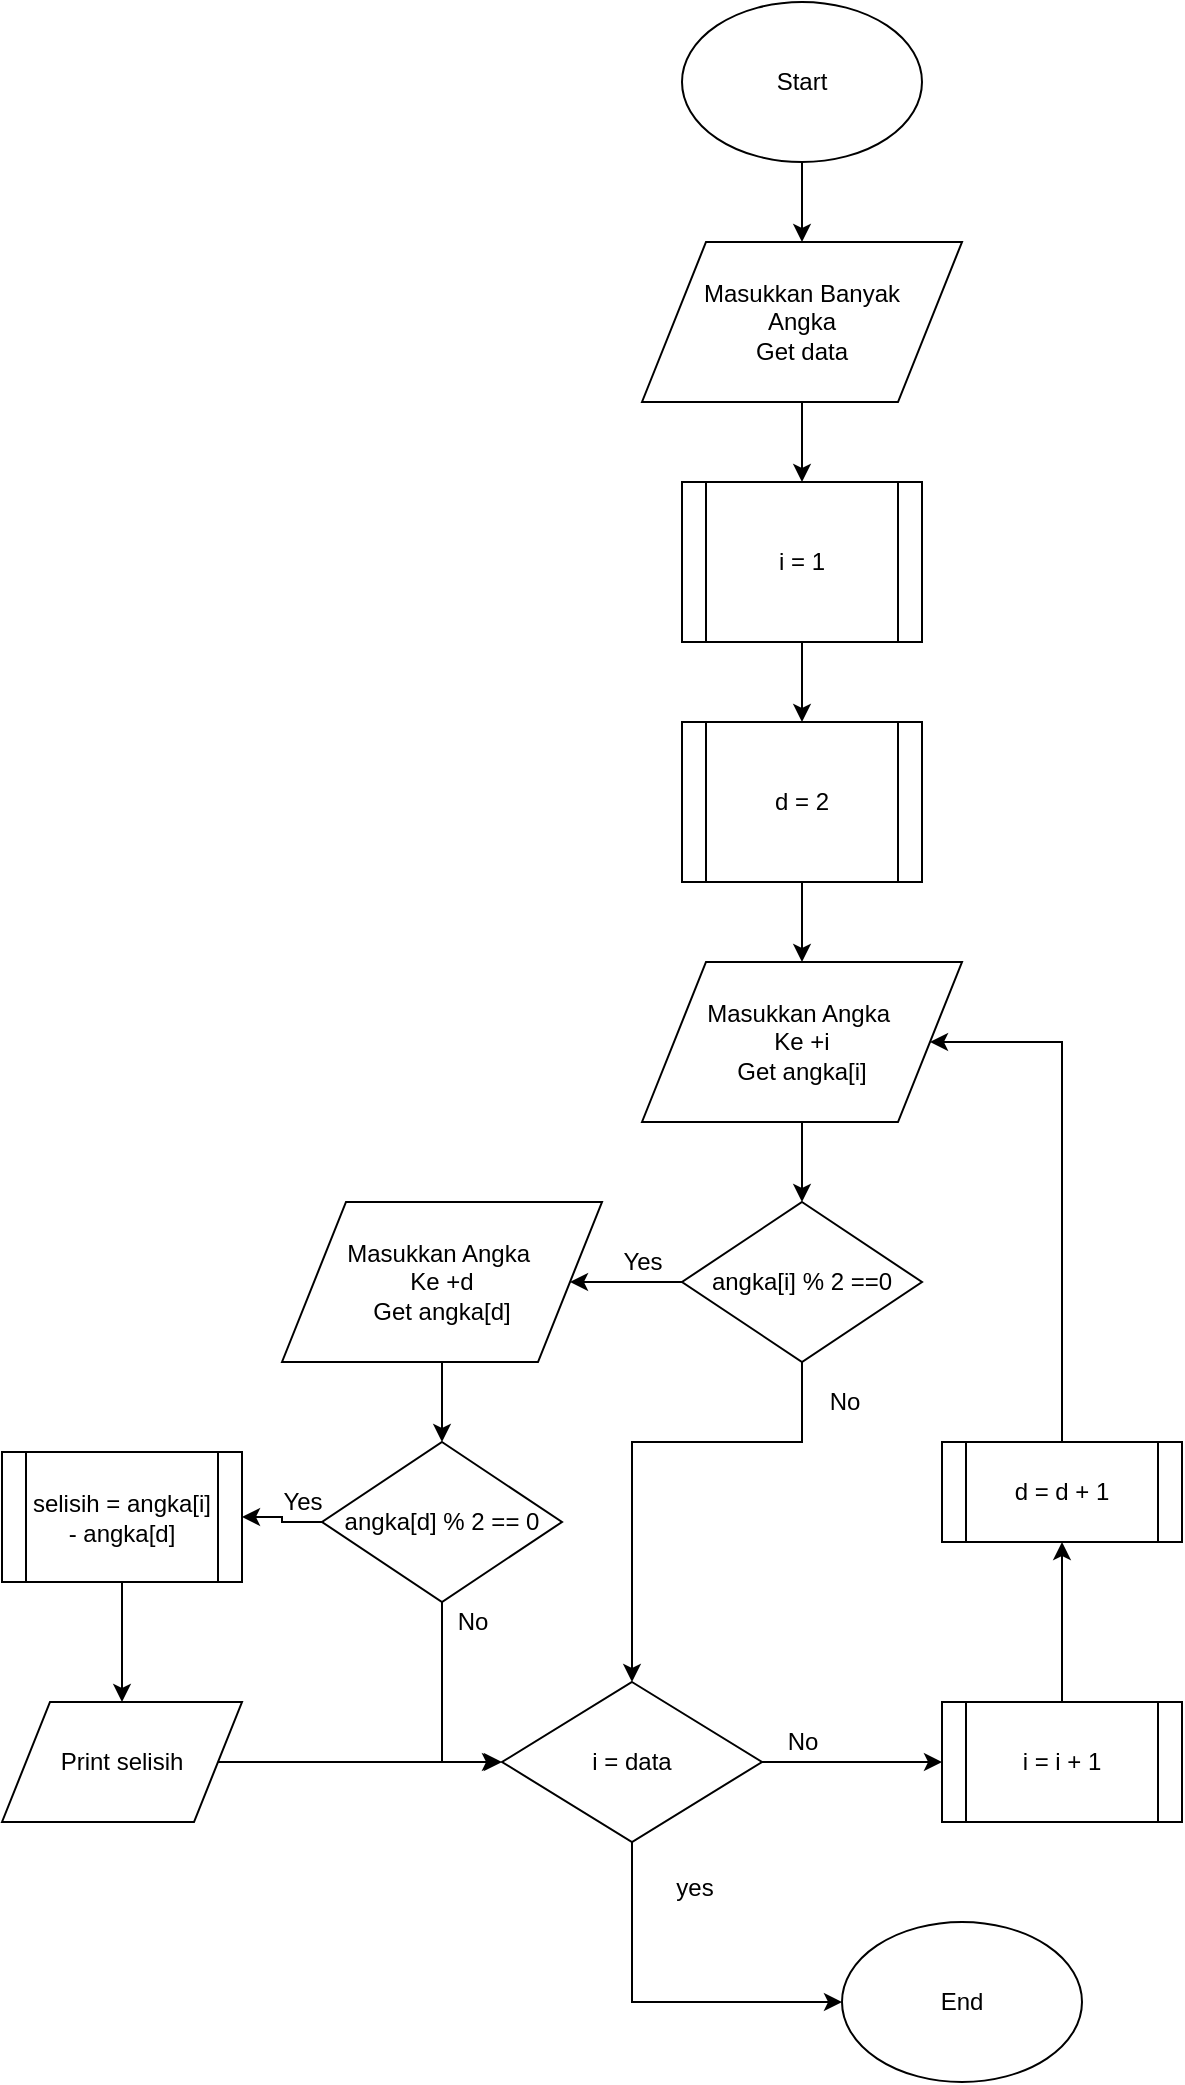 <mxfile version="12.9.3" type="device"><diagram id="CEBRALzcW6jixxUMHLm-" name="Halaman-1"><mxGraphModel dx="1420" dy="890" grid="1" gridSize="10" guides="1" tooltips="1" connect="1" arrows="1" fold="1" page="1" pageScale="1" pageWidth="850" pageHeight="1100" math="0" shadow="0"><root><mxCell id="0"/><mxCell id="1" parent="0"/><mxCell id="2eR9_PXubracI6Tv6rxY-3" value="" style="edgeStyle=orthogonalEdgeStyle;rounded=0;orthogonalLoop=1;jettySize=auto;html=1;" parent="1" source="2eR9_PXubracI6Tv6rxY-1" target="2eR9_PXubracI6Tv6rxY-2" edge="1"><mxGeometry relative="1" as="geometry"/></mxCell><mxCell id="2eR9_PXubracI6Tv6rxY-1" value="Start" style="ellipse;whiteSpace=wrap;html=1;" parent="1" vertex="1"><mxGeometry x="492" width="120" height="80" as="geometry"/></mxCell><mxCell id="2eR9_PXubracI6Tv6rxY-2" value="Masukkan Banyak&lt;br&gt;Angka&lt;br&gt;Get data" style="shape=parallelogram;perimeter=parallelogramPerimeter;whiteSpace=wrap;html=1;" parent="1" vertex="1"><mxGeometry x="472" y="120" width="160" height="80" as="geometry"/></mxCell><mxCell id="2eR9_PXubracI6Tv6rxY-11" value="" style="edgeStyle=orthogonalEdgeStyle;rounded=0;orthogonalLoop=1;jettySize=auto;html=1;" parent="1" source="2eR9_PXubracI6Tv6rxY-7" target="2eR9_PXubracI6Tv6rxY-10" edge="1"><mxGeometry relative="1" as="geometry"/></mxCell><mxCell id="2eR9_PXubracI6Tv6rxY-7" value="i = 1" style="shape=process;whiteSpace=wrap;html=1;backgroundOutline=1;" parent="1" vertex="1"><mxGeometry x="492" y="240" width="120" height="80" as="geometry"/></mxCell><mxCell id="2eR9_PXubracI6Tv6rxY-14" value="" style="edgeStyle=orthogonalEdgeStyle;rounded=0;orthogonalLoop=1;jettySize=auto;html=1;" parent="1" source="2eR9_PXubracI6Tv6rxY-10" target="2eR9_PXubracI6Tv6rxY-13" edge="1"><mxGeometry relative="1" as="geometry"/></mxCell><mxCell id="2eR9_PXubracI6Tv6rxY-10" value="d = 2" style="shape=process;whiteSpace=wrap;html=1;backgroundOutline=1;" parent="1" vertex="1"><mxGeometry x="492" y="360" width="120" height="80" as="geometry"/></mxCell><mxCell id="2eR9_PXubracI6Tv6rxY-9" value="" style="edgeStyle=orthogonalEdgeStyle;rounded=0;orthogonalLoop=1;jettySize=auto;html=1;" parent="1" source="2eR9_PXubracI6Tv6rxY-2" target="2eR9_PXubracI6Tv6rxY-7" edge="1"><mxGeometry relative="1" as="geometry"><mxPoint x="552" y="200" as="sourcePoint"/><mxPoint x="552" y="280" as="targetPoint"/></mxGeometry></mxCell><mxCell id="2eR9_PXubracI6Tv6rxY-18" value="" style="edgeStyle=orthogonalEdgeStyle;rounded=0;orthogonalLoop=1;jettySize=auto;html=1;" parent="1" source="2eR9_PXubracI6Tv6rxY-13" target="2eR9_PXubracI6Tv6rxY-17" edge="1"><mxGeometry relative="1" as="geometry"/></mxCell><mxCell id="2eR9_PXubracI6Tv6rxY-13" value="Masukkan Angka&amp;nbsp;&lt;br&gt;Ke +i&lt;br&gt;Get angka[i]" style="shape=parallelogram;perimeter=parallelogramPerimeter;whiteSpace=wrap;html=1;" parent="1" vertex="1"><mxGeometry x="472" y="480" width="160" height="80" as="geometry"/></mxCell><mxCell id="2eR9_PXubracI6Tv6rxY-26" value="" style="edgeStyle=orthogonalEdgeStyle;rounded=0;orthogonalLoop=1;jettySize=auto;html=1;" parent="1" source="2eR9_PXubracI6Tv6rxY-15" target="2eR9_PXubracI6Tv6rxY-23" edge="1"><mxGeometry relative="1" as="geometry"/></mxCell><mxCell id="2eR9_PXubracI6Tv6rxY-15" value="Masukkan Angka&amp;nbsp;&lt;br&gt;Ke +d&lt;br&gt;Get angka[d]" style="shape=parallelogram;perimeter=parallelogramPerimeter;whiteSpace=wrap;html=1;" parent="1" vertex="1"><mxGeometry x="292" y="600" width="160" height="80" as="geometry"/></mxCell><mxCell id="2eR9_PXubracI6Tv6rxY-19" value="" style="edgeStyle=orthogonalEdgeStyle;rounded=0;orthogonalLoop=1;jettySize=auto;html=1;" parent="1" source="2eR9_PXubracI6Tv6rxY-17" target="2eR9_PXubracI6Tv6rxY-15" edge="1"><mxGeometry relative="1" as="geometry"/></mxCell><mxCell id="2eR9_PXubracI6Tv6rxY-55" style="edgeStyle=orthogonalEdgeStyle;rounded=0;orthogonalLoop=1;jettySize=auto;html=1;entryX=0.5;entryY=0;entryDx=0;entryDy=0;" parent="1" source="2eR9_PXubracI6Tv6rxY-17" target="2eR9_PXubracI6Tv6rxY-49" edge="1"><mxGeometry relative="1" as="geometry"><Array as="points"><mxPoint x="552" y="720"/><mxPoint x="467" y="720"/></Array></mxGeometry></mxCell><mxCell id="2eR9_PXubracI6Tv6rxY-17" value="angka[i] % 2 ==0" style="rhombus;whiteSpace=wrap;html=1;" parent="1" vertex="1"><mxGeometry x="492" y="600" width="120" height="80" as="geometry"/></mxCell><mxCell id="2eR9_PXubracI6Tv6rxY-20" value="Yes" style="text;html=1;align=center;verticalAlign=middle;resizable=0;points=[];autosize=1;" parent="1" vertex="1"><mxGeometry x="452" y="620" width="40" height="20" as="geometry"/></mxCell><mxCell id="2eR9_PXubracI6Tv6rxY-32" value="" style="edgeStyle=orthogonalEdgeStyle;rounded=0;orthogonalLoop=1;jettySize=auto;html=1;" parent="1" source="2eR9_PXubracI6Tv6rxY-23" target="2eR9_PXubracI6Tv6rxY-31" edge="1"><mxGeometry relative="1" as="geometry"/></mxCell><mxCell id="2eR9_PXubracI6Tv6rxY-54" style="edgeStyle=orthogonalEdgeStyle;rounded=0;orthogonalLoop=1;jettySize=auto;html=1;entryX=0;entryY=0.5;entryDx=0;entryDy=0;" parent="1" source="2eR9_PXubracI6Tv6rxY-23" target="2eR9_PXubracI6Tv6rxY-49" edge="1"><mxGeometry relative="1" as="geometry"/></mxCell><mxCell id="2eR9_PXubracI6Tv6rxY-23" value="angka[d] % 2 == 0" style="rhombus;whiteSpace=wrap;html=1;" parent="1" vertex="1"><mxGeometry x="312" y="720" width="120" height="80" as="geometry"/></mxCell><mxCell id="3W0mD1bYjKlkmuRLohjd-3" style="edgeStyle=orthogonalEdgeStyle;rounded=0;orthogonalLoop=1;jettySize=auto;html=1;" parent="1" source="2eR9_PXubracI6Tv6rxY-31" target="2eR9_PXubracI6Tv6rxY-46" edge="1"><mxGeometry relative="1" as="geometry"/></mxCell><mxCell id="2eR9_PXubracI6Tv6rxY-31" value="selisih = angka[i] - angka[d]" style="shape=process;whiteSpace=wrap;html=1;backgroundOutline=1;" parent="1" vertex="1"><mxGeometry x="152" y="725" width="120" height="65" as="geometry"/></mxCell><mxCell id="2eR9_PXubracI6Tv6rxY-36" value="Yes" style="text;html=1;align=center;verticalAlign=middle;resizable=0;points=[];autosize=1;" parent="1" vertex="1"><mxGeometry x="282" y="740" width="40" height="20" as="geometry"/></mxCell><mxCell id="2eR9_PXubracI6Tv6rxY-70" style="edgeStyle=orthogonalEdgeStyle;rounded=0;orthogonalLoop=1;jettySize=auto;html=1;" parent="1" source="2eR9_PXubracI6Tv6rxY-46" edge="1"><mxGeometry relative="1" as="geometry"><mxPoint x="401" y="880" as="targetPoint"/></mxGeometry></mxCell><mxCell id="2eR9_PXubracI6Tv6rxY-46" value="Print selisih" style="shape=parallelogram;perimeter=parallelogramPerimeter;whiteSpace=wrap;html=1;" parent="1" vertex="1"><mxGeometry x="152" y="850" width="120" height="60" as="geometry"/></mxCell><mxCell id="2eR9_PXubracI6Tv6rxY-60" value="" style="edgeStyle=orthogonalEdgeStyle;rounded=0;orthogonalLoop=1;jettySize=auto;html=1;" parent="1" source="2eR9_PXubracI6Tv6rxY-49" target="2eR9_PXubracI6Tv6rxY-58" edge="1"><mxGeometry relative="1" as="geometry"/></mxCell><mxCell id="2eR9_PXubracI6Tv6rxY-63" style="edgeStyle=orthogonalEdgeStyle;rounded=0;orthogonalLoop=1;jettySize=auto;html=1;entryX=0;entryY=0.5;entryDx=0;entryDy=0;" parent="1" source="2eR9_PXubracI6Tv6rxY-49" target="2eR9_PXubracI6Tv6rxY-62" edge="1"><mxGeometry relative="1" as="geometry"><Array as="points"><mxPoint x="467" y="880"/><mxPoint x="467" y="1000"/></Array></mxGeometry></mxCell><mxCell id="2eR9_PXubracI6Tv6rxY-49" value="i = data" style="rhombus;whiteSpace=wrap;html=1;" parent="1" vertex="1"><mxGeometry x="402" y="840" width="130" height="80" as="geometry"/></mxCell><mxCell id="2eR9_PXubracI6Tv6rxY-66" value="" style="edgeStyle=orthogonalEdgeStyle;rounded=0;orthogonalLoop=1;jettySize=auto;html=1;" parent="1" source="2eR9_PXubracI6Tv6rxY-58" target="2eR9_PXubracI6Tv6rxY-65" edge="1"><mxGeometry relative="1" as="geometry"/></mxCell><mxCell id="2eR9_PXubracI6Tv6rxY-58" value="i = i + 1" style="shape=process;whiteSpace=wrap;html=1;backgroundOutline=1;" parent="1" vertex="1"><mxGeometry x="622" y="850" width="120" height="60" as="geometry"/></mxCell><mxCell id="2eR9_PXubracI6Tv6rxY-67" style="edgeStyle=orthogonalEdgeStyle;rounded=0;orthogonalLoop=1;jettySize=auto;html=1;entryX=1;entryY=0.5;entryDx=0;entryDy=0;" parent="1" source="2eR9_PXubracI6Tv6rxY-65" target="2eR9_PXubracI6Tv6rxY-13" edge="1"><mxGeometry relative="1" as="geometry"><Array as="points"><mxPoint x="682" y="520"/></Array></mxGeometry></mxCell><mxCell id="2eR9_PXubracI6Tv6rxY-65" value="d = d + 1" style="shape=process;whiteSpace=wrap;html=1;backgroundOutline=1;" parent="1" vertex="1"><mxGeometry x="622" y="720" width="120" height="50" as="geometry"/></mxCell><mxCell id="2eR9_PXubracI6Tv6rxY-61" value="No" style="text;html=1;align=center;verticalAlign=middle;resizable=0;points=[];autosize=1;" parent="1" vertex="1"><mxGeometry x="537" y="860" width="30" height="20" as="geometry"/></mxCell><mxCell id="2eR9_PXubracI6Tv6rxY-62" value="End" style="ellipse;whiteSpace=wrap;html=1;" parent="1" vertex="1"><mxGeometry x="572" y="960" width="120" height="80" as="geometry"/></mxCell><mxCell id="2eR9_PXubracI6Tv6rxY-64" value="yes" style="text;html=1;align=center;verticalAlign=middle;resizable=0;points=[];autosize=1;" parent="1" vertex="1"><mxGeometry x="483" y="933" width="30" height="20" as="geometry"/></mxCell><mxCell id="2eR9_PXubracI6Tv6rxY-72" value="No" style="text;html=1;align=center;verticalAlign=middle;resizable=0;points=[];autosize=1;" parent="1" vertex="1"><mxGeometry x="558" y="690" width="30" height="20" as="geometry"/></mxCell><mxCell id="2eR9_PXubracI6Tv6rxY-73" value="No" style="text;html=1;align=center;verticalAlign=middle;resizable=0;points=[];autosize=1;" parent="1" vertex="1"><mxGeometry x="372" y="800" width="30" height="20" as="geometry"/></mxCell></root></mxGraphModel></diagram></mxfile>